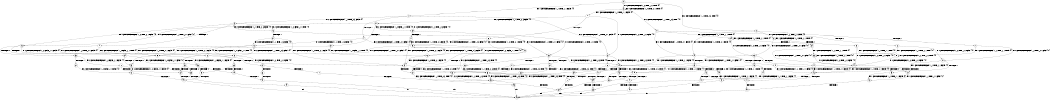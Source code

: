 digraph BCG {
size = "7, 10.5";
center = TRUE;
node [shape = circle];
0 [peripheries = 2];
0 -> 1 [label = "EX !1 !ATOMIC_EXCH_BRANCH (1, +1, TRUE, +1, 1, FALSE) !{0}"];
0 -> 2 [label = "EX !2 !ATOMIC_EXCH_BRANCH (1, +1, TRUE, +0, 3, TRUE) !{0}"];
0 -> 3 [label = "EX !0 !ATOMIC_EXCH_BRANCH (1, +0, TRUE, +0, 1, TRUE) !{0}"];
1 -> 4 [label = "TERMINATE !1"];
1 -> 5 [label = "EX !2 !ATOMIC_EXCH_BRANCH (1, +1, TRUE, +0, 3, FALSE) !{0}"];
1 -> 6 [label = "EX !0 !ATOMIC_EXCH_BRANCH (1, +0, TRUE, +0, 1, FALSE) !{0}"];
2 -> 7 [label = "TERMINATE !2"];
2 -> 8 [label = "EX !1 !ATOMIC_EXCH_BRANCH (1, +1, TRUE, +1, 1, TRUE) !{0}"];
2 -> 9 [label = "EX !0 !ATOMIC_EXCH_BRANCH (1, +0, TRUE, +0, 1, FALSE) !{0}"];
3 -> 10 [label = "EX !1 !ATOMIC_EXCH_BRANCH (1, +1, TRUE, +1, 1, FALSE) !{0}"];
3 -> 11 [label = "EX !2 !ATOMIC_EXCH_BRANCH (1, +1, TRUE, +0, 3, TRUE) !{0}"];
3 -> 3 [label = "EX !0 !ATOMIC_EXCH_BRANCH (1, +0, TRUE, +0, 1, TRUE) !{0}"];
4 -> 12 [label = "EX !2 !ATOMIC_EXCH_BRANCH (1, +1, TRUE, +0, 3, FALSE) !{0}"];
4 -> 13 [label = "EX !0 !ATOMIC_EXCH_BRANCH (1, +0, TRUE, +0, 1, FALSE) !{0}"];
5 -> 14 [label = "TERMINATE !1"];
5 -> 15 [label = "EX !0 !ATOMIC_EXCH_BRANCH (1, +0, TRUE, +0, 1, FALSE) !{0}"];
5 -> 16 [label = "EX !2 !ATOMIC_EXCH_BRANCH (1, +0, FALSE, +1, 1, TRUE) !{0}"];
6 -> 17 [label = "TERMINATE !1"];
6 -> 18 [label = "TERMINATE !0"];
6 -> 19 [label = "EX !2 !ATOMIC_EXCH_BRANCH (1, +1, TRUE, +0, 3, TRUE) !{0}"];
7 -> 20 [label = "EX !1 !ATOMIC_EXCH_BRANCH (1, +1, TRUE, +1, 1, TRUE) !{0}"];
7 -> 21 [label = "EX !0 !ATOMIC_EXCH_BRANCH (1, +0, TRUE, +0, 1, FALSE) !{0}"];
8 -> 22 [label = "TERMINATE !2"];
8 -> 23 [label = "EX !0 !ATOMIC_EXCH_BRANCH (1, +0, TRUE, +0, 1, FALSE) !{0}"];
8 -> 8 [label = "EX !1 !ATOMIC_EXCH_BRANCH (1, +1, TRUE, +1, 1, TRUE) !{0}"];
9 -> 24 [label = "TERMINATE !2"];
9 -> 25 [label = "TERMINATE !0"];
9 -> 19 [label = "EX !1 !ATOMIC_EXCH_BRANCH (1, +1, TRUE, +1, 1, FALSE) !{0}"];
10 -> 26 [label = "TERMINATE !1"];
10 -> 27 [label = "EX !2 !ATOMIC_EXCH_BRANCH (1, +1, TRUE, +0, 3, FALSE) !{0}"];
10 -> 6 [label = "EX !0 !ATOMIC_EXCH_BRANCH (1, +0, TRUE, +0, 1, FALSE) !{0}"];
11 -> 28 [label = "TERMINATE !2"];
11 -> 29 [label = "EX !1 !ATOMIC_EXCH_BRANCH (1, +1, TRUE, +1, 1, TRUE) !{0}"];
11 -> 9 [label = "EX !0 !ATOMIC_EXCH_BRANCH (1, +0, TRUE, +0, 1, FALSE) !{0}"];
12 -> 30 [label = "EX !0 !ATOMIC_EXCH_BRANCH (1, +0, TRUE, +0, 1, FALSE) !{0}"];
12 -> 31 [label = "EX !2 !ATOMIC_EXCH_BRANCH (1, +0, FALSE, +1, 1, TRUE) !{0}"];
13 -> 32 [label = "TERMINATE !0"];
13 -> 33 [label = "EX !2 !ATOMIC_EXCH_BRANCH (1, +1, TRUE, +0, 3, TRUE) !{0}"];
14 -> 30 [label = "EX !0 !ATOMIC_EXCH_BRANCH (1, +0, TRUE, +0, 1, FALSE) !{0}"];
14 -> 31 [label = "EX !2 !ATOMIC_EXCH_BRANCH (1, +0, FALSE, +1, 1, TRUE) !{0}"];
15 -> 34 [label = "TERMINATE !1"];
15 -> 35 [label = "TERMINATE !0"];
15 -> 36 [label = "EX !2 !ATOMIC_EXCH_BRANCH (1, +0, FALSE, +1, 1, FALSE) !{0}"];
16 -> 37 [label = "TERMINATE !1"];
16 -> 38 [label = "EX !0 !ATOMIC_EXCH_BRANCH (1, +0, TRUE, +0, 1, FALSE) !{0}"];
16 -> 5 [label = "EX !2 !ATOMIC_EXCH_BRANCH (1, +1, TRUE, +0, 3, FALSE) !{0}"];
17 -> 32 [label = "TERMINATE !0"];
17 -> 33 [label = "EX !2 !ATOMIC_EXCH_BRANCH (1, +1, TRUE, +0, 3, TRUE) !{0}"];
18 -> 39 [label = "TERMINATE !1"];
18 -> 40 [label = "EX !2 !ATOMIC_EXCH_BRANCH (1, +1, TRUE, +0, 3, TRUE) !{1}"];
19 -> 41 [label = "TERMINATE !1"];
19 -> 42 [label = "TERMINATE !2"];
19 -> 43 [label = "TERMINATE !0"];
20 -> 44 [label = "EX !0 !ATOMIC_EXCH_BRANCH (1, +0, TRUE, +0, 1, FALSE) !{0}"];
20 -> 20 [label = "EX !1 !ATOMIC_EXCH_BRANCH (1, +1, TRUE, +1, 1, TRUE) !{0}"];
21 -> 45 [label = "TERMINATE !0"];
21 -> 46 [label = "EX !1 !ATOMIC_EXCH_BRANCH (1, +1, TRUE, +1, 1, FALSE) !{0}"];
22 -> 44 [label = "EX !0 !ATOMIC_EXCH_BRANCH (1, +0, TRUE, +0, 1, FALSE) !{0}"];
22 -> 20 [label = "EX !1 !ATOMIC_EXCH_BRANCH (1, +1, TRUE, +1, 1, TRUE) !{0}"];
23 -> 47 [label = "TERMINATE !2"];
23 -> 48 [label = "TERMINATE !0"];
23 -> 19 [label = "EX !1 !ATOMIC_EXCH_BRANCH (1, +1, TRUE, +1, 1, FALSE) !{0}"];
24 -> 45 [label = "TERMINATE !0"];
24 -> 46 [label = "EX !1 !ATOMIC_EXCH_BRANCH (1, +1, TRUE, +1, 1, FALSE) !{0}"];
25 -> 49 [label = "TERMINATE !2"];
25 -> 40 [label = "EX !1 !ATOMIC_EXCH_BRANCH (1, +1, TRUE, +1, 1, FALSE) !{1}"];
26 -> 50 [label = "EX !2 !ATOMIC_EXCH_BRANCH (1, +1, TRUE, +0, 3, FALSE) !{0}"];
26 -> 13 [label = "EX !0 !ATOMIC_EXCH_BRANCH (1, +0, TRUE, +0, 1, FALSE) !{0}"];
27 -> 51 [label = "TERMINATE !1"];
27 -> 52 [label = "EX !2 !ATOMIC_EXCH_BRANCH (1, +0, FALSE, +1, 1, TRUE) !{0}"];
27 -> 15 [label = "EX !0 !ATOMIC_EXCH_BRANCH (1, +0, TRUE, +0, 1, FALSE) !{0}"];
28 -> 53 [label = "EX !1 !ATOMIC_EXCH_BRANCH (1, +1, TRUE, +1, 1, TRUE) !{0}"];
28 -> 21 [label = "EX !0 !ATOMIC_EXCH_BRANCH (1, +0, TRUE, +0, 1, FALSE) !{0}"];
29 -> 54 [label = "TERMINATE !2"];
29 -> 29 [label = "EX !1 !ATOMIC_EXCH_BRANCH (1, +1, TRUE, +1, 1, TRUE) !{0}"];
29 -> 23 [label = "EX !0 !ATOMIC_EXCH_BRANCH (1, +0, TRUE, +0, 1, FALSE) !{0}"];
30 -> 55 [label = "TERMINATE !0"];
30 -> 56 [label = "EX !2 !ATOMIC_EXCH_BRANCH (1, +0, FALSE, +1, 1, FALSE) !{0}"];
31 -> 57 [label = "EX !0 !ATOMIC_EXCH_BRANCH (1, +0, TRUE, +0, 1, FALSE) !{0}"];
31 -> 12 [label = "EX !2 !ATOMIC_EXCH_BRANCH (1, +1, TRUE, +0, 3, FALSE) !{0}"];
32 -> 58 [label = "EX !2 !ATOMIC_EXCH_BRANCH (1, +1, TRUE, +0, 3, TRUE) !{2}"];
33 -> 59 [label = "TERMINATE !2"];
33 -> 60 [label = "TERMINATE !0"];
34 -> 55 [label = "TERMINATE !0"];
34 -> 56 [label = "EX !2 !ATOMIC_EXCH_BRANCH (1, +0, FALSE, +1, 1, FALSE) !{0}"];
35 -> 61 [label = "TERMINATE !1"];
35 -> 62 [label = "EX !2 !ATOMIC_EXCH_BRANCH (1, +0, FALSE, +1, 1, FALSE) !{1}"];
36 -> 63 [label = "TERMINATE !1"];
36 -> 64 [label = "TERMINATE !2"];
36 -> 65 [label = "TERMINATE !0"];
37 -> 57 [label = "EX !0 !ATOMIC_EXCH_BRANCH (1, +0, TRUE, +0, 1, FALSE) !{0}"];
37 -> 12 [label = "EX !2 !ATOMIC_EXCH_BRANCH (1, +1, TRUE, +0, 3, FALSE) !{0}"];
38 -> 66 [label = "TERMINATE !1"];
38 -> 67 [label = "TERMINATE !0"];
38 -> 19 [label = "EX !2 !ATOMIC_EXCH_BRANCH (1, +1, TRUE, +0, 3, TRUE) !{0}"];
39 -> 58 [label = "EX !2 !ATOMIC_EXCH_BRANCH (1, +1, TRUE, +0, 3, TRUE) !{2}"];
40 -> 68 [label = "TERMINATE !1"];
40 -> 69 [label = "TERMINATE !2"];
41 -> 59 [label = "TERMINATE !2"];
41 -> 60 [label = "TERMINATE !0"];
42 -> 70 [label = "TERMINATE !1"];
42 -> 71 [label = "TERMINATE !0"];
43 -> 68 [label = "TERMINATE !1"];
43 -> 69 [label = "TERMINATE !2"];
44 -> 72 [label = "TERMINATE !0"];
44 -> 46 [label = "EX !1 !ATOMIC_EXCH_BRANCH (1, +1, TRUE, +1, 1, FALSE) !{0}"];
45 -> 73 [label = "EX !1 !ATOMIC_EXCH_BRANCH (1, +1, TRUE, +1, 1, FALSE) !{2}"];
46 -> 70 [label = "TERMINATE !1"];
46 -> 71 [label = "TERMINATE !0"];
47 -> 72 [label = "TERMINATE !0"];
47 -> 46 [label = "EX !1 !ATOMIC_EXCH_BRANCH (1, +1, TRUE, +1, 1, FALSE) !{0}"];
48 -> 74 [label = "TERMINATE !2"];
48 -> 40 [label = "EX !1 !ATOMIC_EXCH_BRANCH (1, +1, TRUE, +1, 1, FALSE) !{1}"];
49 -> 75 [label = "EX !1 !ATOMIC_EXCH_BRANCH (1, +1, TRUE, +1, 1, FALSE) !{1}"];
50 -> 76 [label = "EX !2 !ATOMIC_EXCH_BRANCH (1, +0, FALSE, +1, 1, TRUE) !{0}"];
50 -> 30 [label = "EX !0 !ATOMIC_EXCH_BRANCH (1, +0, TRUE, +0, 1, FALSE) !{0}"];
51 -> 76 [label = "EX !2 !ATOMIC_EXCH_BRANCH (1, +0, FALSE, +1, 1, TRUE) !{0}"];
51 -> 30 [label = "EX !0 !ATOMIC_EXCH_BRANCH (1, +0, TRUE, +0, 1, FALSE) !{0}"];
52 -> 77 [label = "TERMINATE !1"];
52 -> 27 [label = "EX !2 !ATOMIC_EXCH_BRANCH (1, +1, TRUE, +0, 3, FALSE) !{0}"];
52 -> 38 [label = "EX !0 !ATOMIC_EXCH_BRANCH (1, +0, TRUE, +0, 1, FALSE) !{0}"];
53 -> 53 [label = "EX !1 !ATOMIC_EXCH_BRANCH (1, +1, TRUE, +1, 1, TRUE) !{0}"];
53 -> 44 [label = "EX !0 !ATOMIC_EXCH_BRANCH (1, +0, TRUE, +0, 1, FALSE) !{0}"];
54 -> 53 [label = "EX !1 !ATOMIC_EXCH_BRANCH (1, +1, TRUE, +1, 1, TRUE) !{0}"];
54 -> 44 [label = "EX !0 !ATOMIC_EXCH_BRANCH (1, +0, TRUE, +0, 1, FALSE) !{0}"];
55 -> 78 [label = "EX !2 !ATOMIC_EXCH_BRANCH (1, +0, FALSE, +1, 1, FALSE) !{2}"];
56 -> 79 [label = "TERMINATE !2"];
56 -> 80 [label = "TERMINATE !0"];
57 -> 81 [label = "TERMINATE !0"];
57 -> 33 [label = "EX !2 !ATOMIC_EXCH_BRANCH (1, +1, TRUE, +0, 3, TRUE) !{0}"];
58 -> 82 [label = "TERMINATE !2"];
59 -> 83 [label = "TERMINATE !0"];
60 -> 82 [label = "TERMINATE !2"];
61 -> 78 [label = "EX !2 !ATOMIC_EXCH_BRANCH (1, +0, FALSE, +1, 1, FALSE) !{2}"];
62 -> 84 [label = "TERMINATE !1"];
62 -> 85 [label = "TERMINATE !2"];
63 -> 79 [label = "TERMINATE !2"];
63 -> 80 [label = "TERMINATE !0"];
64 -> 86 [label = "TERMINATE !1"];
64 -> 87 [label = "TERMINATE !0"];
65 -> 84 [label = "TERMINATE !1"];
65 -> 85 [label = "TERMINATE !2"];
66 -> 81 [label = "TERMINATE !0"];
66 -> 33 [label = "EX !2 !ATOMIC_EXCH_BRANCH (1, +1, TRUE, +0, 3, TRUE) !{0}"];
67 -> 88 [label = "TERMINATE !1"];
67 -> 40 [label = "EX !2 !ATOMIC_EXCH_BRANCH (1, +1, TRUE, +0, 3, TRUE) !{1}"];
68 -> 82 [label = "TERMINATE !2"];
69 -> 89 [label = "TERMINATE !1"];
70 -> 83 [label = "TERMINATE !0"];
71 -> 90 [label = "TERMINATE !1"];
72 -> 73 [label = "EX !1 !ATOMIC_EXCH_BRANCH (1, +1, TRUE, +1, 1, FALSE) !{2}"];
73 -> 90 [label = "TERMINATE !1"];
74 -> 75 [label = "EX !1 !ATOMIC_EXCH_BRANCH (1, +1, TRUE, +1, 1, FALSE) !{1}"];
75 -> 89 [label = "TERMINATE !1"];
76 -> 50 [label = "EX !2 !ATOMIC_EXCH_BRANCH (1, +1, TRUE, +0, 3, FALSE) !{0}"];
76 -> 57 [label = "EX !0 !ATOMIC_EXCH_BRANCH (1, +0, TRUE, +0, 1, FALSE) !{0}"];
77 -> 50 [label = "EX !2 !ATOMIC_EXCH_BRANCH (1, +1, TRUE, +0, 3, FALSE) !{0}"];
77 -> 57 [label = "EX !0 !ATOMIC_EXCH_BRANCH (1, +0, TRUE, +0, 1, FALSE) !{0}"];
78 -> 91 [label = "TERMINATE !2"];
79 -> 92 [label = "TERMINATE !0"];
80 -> 91 [label = "TERMINATE !2"];
81 -> 58 [label = "EX !2 !ATOMIC_EXCH_BRANCH (1, +1, TRUE, +0, 3, TRUE) !{2}"];
82 -> 93 [label = "exit"];
83 -> 93 [label = "exit"];
84 -> 91 [label = "TERMINATE !2"];
85 -> 94 [label = "TERMINATE !1"];
86 -> 92 [label = "TERMINATE !0"];
87 -> 95 [label = "TERMINATE !1"];
88 -> 58 [label = "EX !2 !ATOMIC_EXCH_BRANCH (1, +1, TRUE, +0, 3, TRUE) !{2}"];
89 -> 93 [label = "exit"];
90 -> 93 [label = "exit"];
91 -> 93 [label = "exit"];
92 -> 93 [label = "exit"];
94 -> 93 [label = "exit"];
95 -> 93 [label = "exit"];
}
